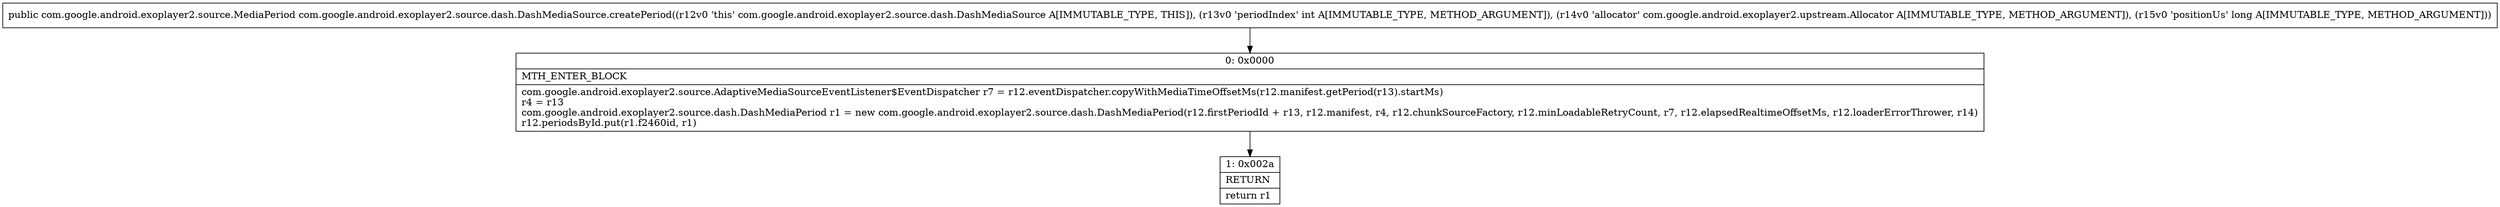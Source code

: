 digraph "CFG forcom.google.android.exoplayer2.source.dash.DashMediaSource.createPeriod(ILcom\/google\/android\/exoplayer2\/upstream\/Allocator;J)Lcom\/google\/android\/exoplayer2\/source\/MediaPeriod;" {
Node_0 [shape=record,label="{0\:\ 0x0000|MTH_ENTER_BLOCK\l|com.google.android.exoplayer2.source.AdaptiveMediaSourceEventListener$EventDispatcher r7 = r12.eventDispatcher.copyWithMediaTimeOffsetMs(r12.manifest.getPeriod(r13).startMs)\lr4 = r13\lcom.google.android.exoplayer2.source.dash.DashMediaPeriod r1 = new com.google.android.exoplayer2.source.dash.DashMediaPeriod(r12.firstPeriodId + r13, r12.manifest, r4, r12.chunkSourceFactory, r12.minLoadableRetryCount, r7, r12.elapsedRealtimeOffsetMs, r12.loaderErrorThrower, r14)\lr12.periodsById.put(r1.f2460id, r1)\l}"];
Node_1 [shape=record,label="{1\:\ 0x002a|RETURN\l|return r1\l}"];
MethodNode[shape=record,label="{public com.google.android.exoplayer2.source.MediaPeriod com.google.android.exoplayer2.source.dash.DashMediaSource.createPeriod((r12v0 'this' com.google.android.exoplayer2.source.dash.DashMediaSource A[IMMUTABLE_TYPE, THIS]), (r13v0 'periodIndex' int A[IMMUTABLE_TYPE, METHOD_ARGUMENT]), (r14v0 'allocator' com.google.android.exoplayer2.upstream.Allocator A[IMMUTABLE_TYPE, METHOD_ARGUMENT]), (r15v0 'positionUs' long A[IMMUTABLE_TYPE, METHOD_ARGUMENT])) }"];
MethodNode -> Node_0;
Node_0 -> Node_1;
}

